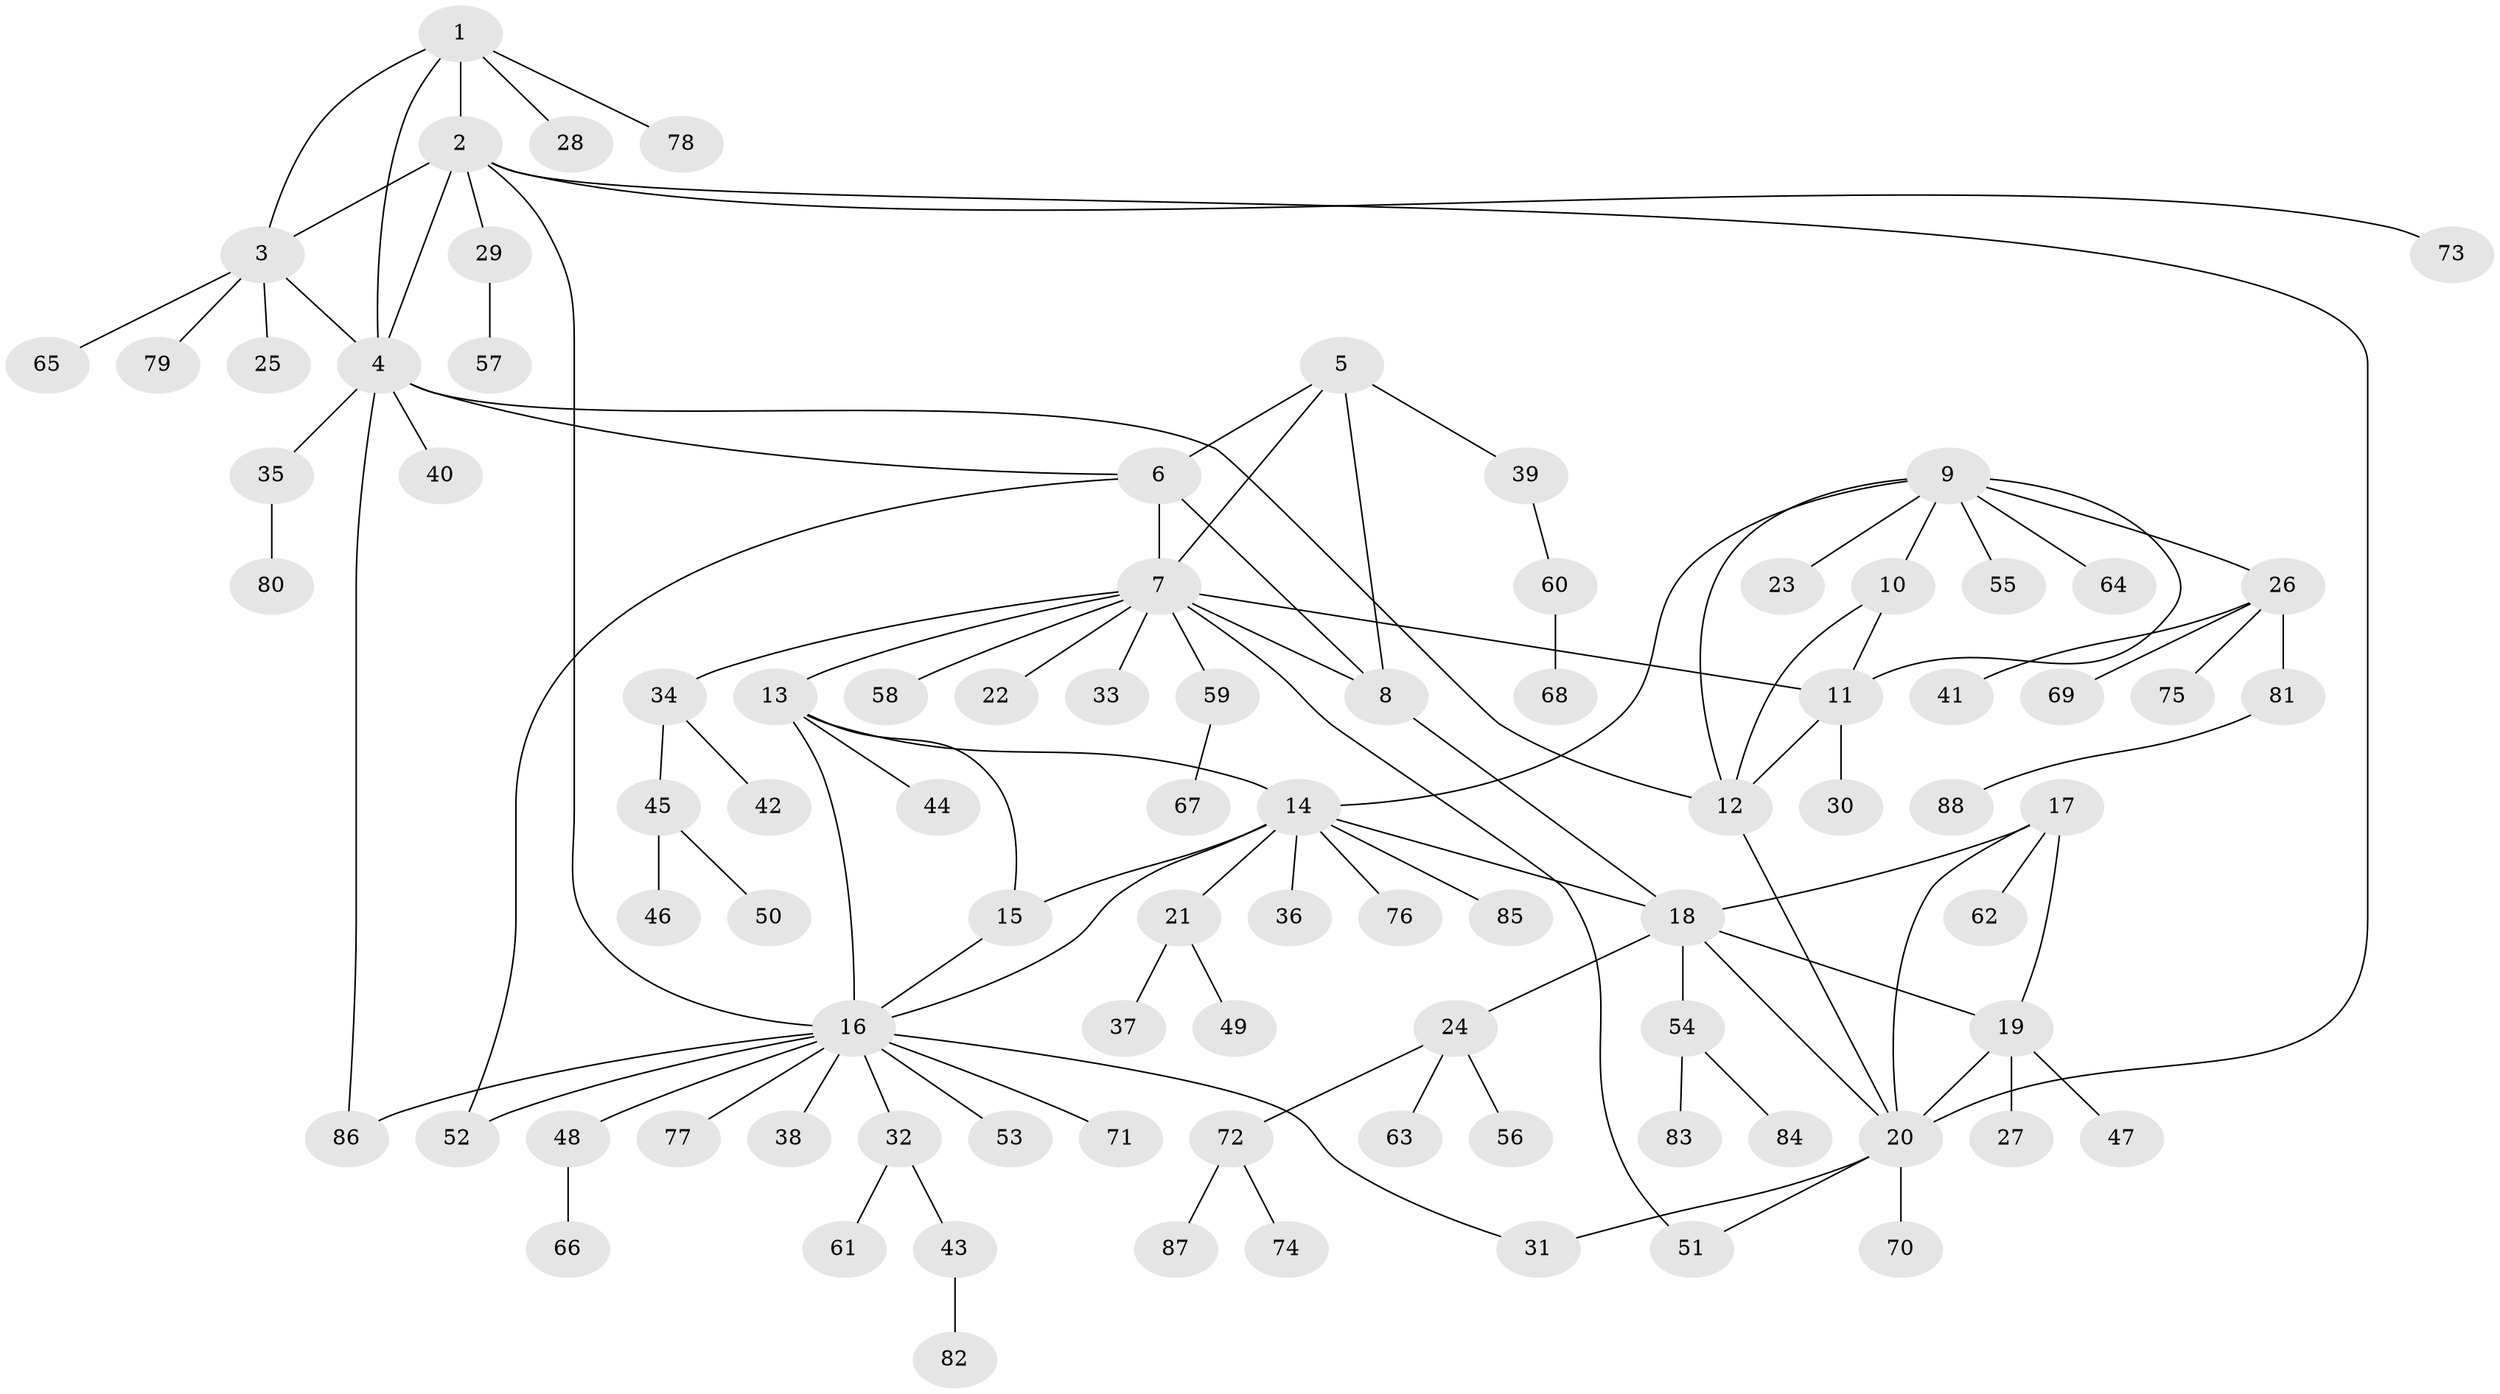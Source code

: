 // Generated by graph-tools (version 1.1) at 2025/11/02/27/25 16:11:33]
// undirected, 88 vertices, 112 edges
graph export_dot {
graph [start="1"]
  node [color=gray90,style=filled];
  1;
  2;
  3;
  4;
  5;
  6;
  7;
  8;
  9;
  10;
  11;
  12;
  13;
  14;
  15;
  16;
  17;
  18;
  19;
  20;
  21;
  22;
  23;
  24;
  25;
  26;
  27;
  28;
  29;
  30;
  31;
  32;
  33;
  34;
  35;
  36;
  37;
  38;
  39;
  40;
  41;
  42;
  43;
  44;
  45;
  46;
  47;
  48;
  49;
  50;
  51;
  52;
  53;
  54;
  55;
  56;
  57;
  58;
  59;
  60;
  61;
  62;
  63;
  64;
  65;
  66;
  67;
  68;
  69;
  70;
  71;
  72;
  73;
  74;
  75;
  76;
  77;
  78;
  79;
  80;
  81;
  82;
  83;
  84;
  85;
  86;
  87;
  88;
  1 -- 2;
  1 -- 3;
  1 -- 4;
  1 -- 28;
  1 -- 78;
  2 -- 3;
  2 -- 4;
  2 -- 16;
  2 -- 20;
  2 -- 29;
  2 -- 73;
  3 -- 4;
  3 -- 25;
  3 -- 65;
  3 -- 79;
  4 -- 6;
  4 -- 12;
  4 -- 35;
  4 -- 40;
  4 -- 86;
  5 -- 6;
  5 -- 7;
  5 -- 8;
  5 -- 39;
  6 -- 7;
  6 -- 8;
  6 -- 52;
  7 -- 8;
  7 -- 11;
  7 -- 13;
  7 -- 22;
  7 -- 33;
  7 -- 34;
  7 -- 51;
  7 -- 58;
  7 -- 59;
  8 -- 18;
  9 -- 10;
  9 -- 11;
  9 -- 12;
  9 -- 14;
  9 -- 23;
  9 -- 26;
  9 -- 55;
  9 -- 64;
  10 -- 11;
  10 -- 12;
  11 -- 12;
  11 -- 30;
  12 -- 20;
  13 -- 14;
  13 -- 15;
  13 -- 16;
  13 -- 44;
  14 -- 15;
  14 -- 16;
  14 -- 18;
  14 -- 21;
  14 -- 36;
  14 -- 76;
  14 -- 85;
  15 -- 16;
  16 -- 31;
  16 -- 32;
  16 -- 38;
  16 -- 48;
  16 -- 52;
  16 -- 53;
  16 -- 71;
  16 -- 77;
  16 -- 86;
  17 -- 18;
  17 -- 19;
  17 -- 20;
  17 -- 62;
  18 -- 19;
  18 -- 20;
  18 -- 24;
  18 -- 54;
  19 -- 20;
  19 -- 27;
  19 -- 47;
  20 -- 31;
  20 -- 51;
  20 -- 70;
  21 -- 37;
  21 -- 49;
  24 -- 56;
  24 -- 63;
  24 -- 72;
  26 -- 41;
  26 -- 69;
  26 -- 75;
  26 -- 81;
  29 -- 57;
  32 -- 43;
  32 -- 61;
  34 -- 42;
  34 -- 45;
  35 -- 80;
  39 -- 60;
  43 -- 82;
  45 -- 46;
  45 -- 50;
  48 -- 66;
  54 -- 83;
  54 -- 84;
  59 -- 67;
  60 -- 68;
  72 -- 74;
  72 -- 87;
  81 -- 88;
}
